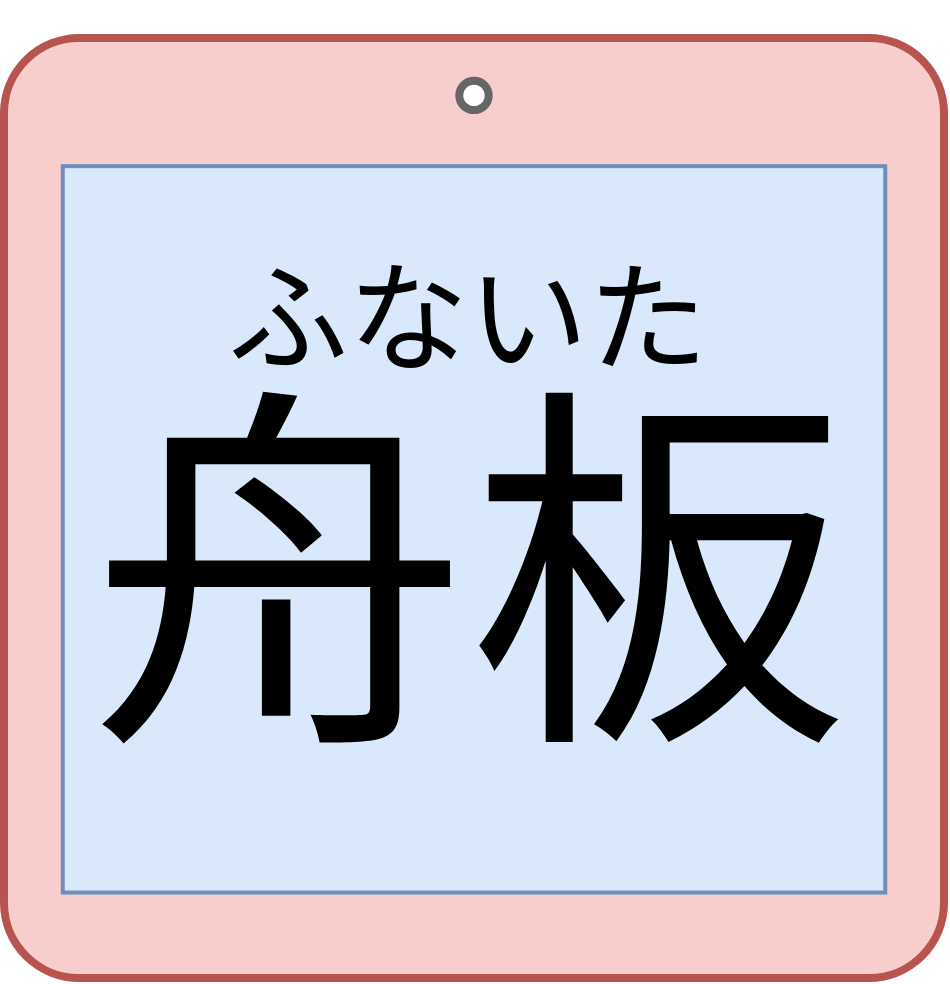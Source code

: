 <mxfile>
    <diagram id="wUvVfxPeSBvNjmXjEIKv" name="ページ1">
        <mxGraphModel dx="1006" dy="1114" grid="1" gridSize="10" guides="1" tooltips="1" connect="1" arrows="1" fold="1" page="1" pageScale="1" pageWidth="500" pageHeight="500" math="0" shadow="0">
            <root>
                <mxCell id="0"/>
                <mxCell id="1" parent="0"/>
                <mxCell id="2" value="" style="group" vertex="1" connectable="0" parent="1">
                    <mxGeometry x="15" y="10" width="470" height="470" as="geometry"/>
                </mxCell>
                <mxCell id="3" value="" style="rounded=1;whiteSpace=wrap;html=1;arcSize=8;strokeWidth=4;strokeColor=#b85450;fillColor=#f8cecc;" vertex="1" parent="2">
                    <mxGeometry width="470" height="470.0" as="geometry"/>
                </mxCell>
                <mxCell id="4" value="" style="ellipse;whiteSpace=wrap;html=1;aspect=fixed;strokeColor=#666666;strokeWidth=4;" vertex="1" parent="2">
                    <mxGeometry x="227.656" y="21.364" width="14.688" height="14.688" as="geometry"/>
                </mxCell>
                <mxCell id="5" value="" style="rounded=0;whiteSpace=wrap;html=1;strokeColor=#6c8ebf;strokeWidth=2;fillColor=#dae8fc;" vertex="1" parent="2">
                    <mxGeometry x="29.375" y="64.091" width="411.25" height="363.182" as="geometry"/>
                </mxCell>
                <mxCell id="6" value="&lt;font face=&quot;Verdana&quot; style=&quot;&quot;&gt;&lt;font style=&quot;font-size: 190px;&quot;&gt;舟板&lt;/font&gt;&lt;br&gt;&lt;/font&gt;" style="text;html=1;align=center;verticalAlign=middle;whiteSpace=wrap;rounded=0;strokeWidth=2;" vertex="1" parent="2">
                    <mxGeometry x="27" y="184" width="410.62" height="175.91" as="geometry"/>
                </mxCell>
                <mxCell id="7" value="&lt;font style=&quot;font-size: 60px;&quot;&gt;ふないた&lt;/font&gt;" style="text;html=1;strokeColor=none;fillColor=none;align=center;verticalAlign=bottom;whiteSpace=wrap;rounded=0;fontSize=190;" vertex="1" parent="2">
                    <mxGeometry x="47.31" y="142" width="370" height="70" as="geometry"/>
                </mxCell>
            </root>
        </mxGraphModel>
    </diagram>
</mxfile>